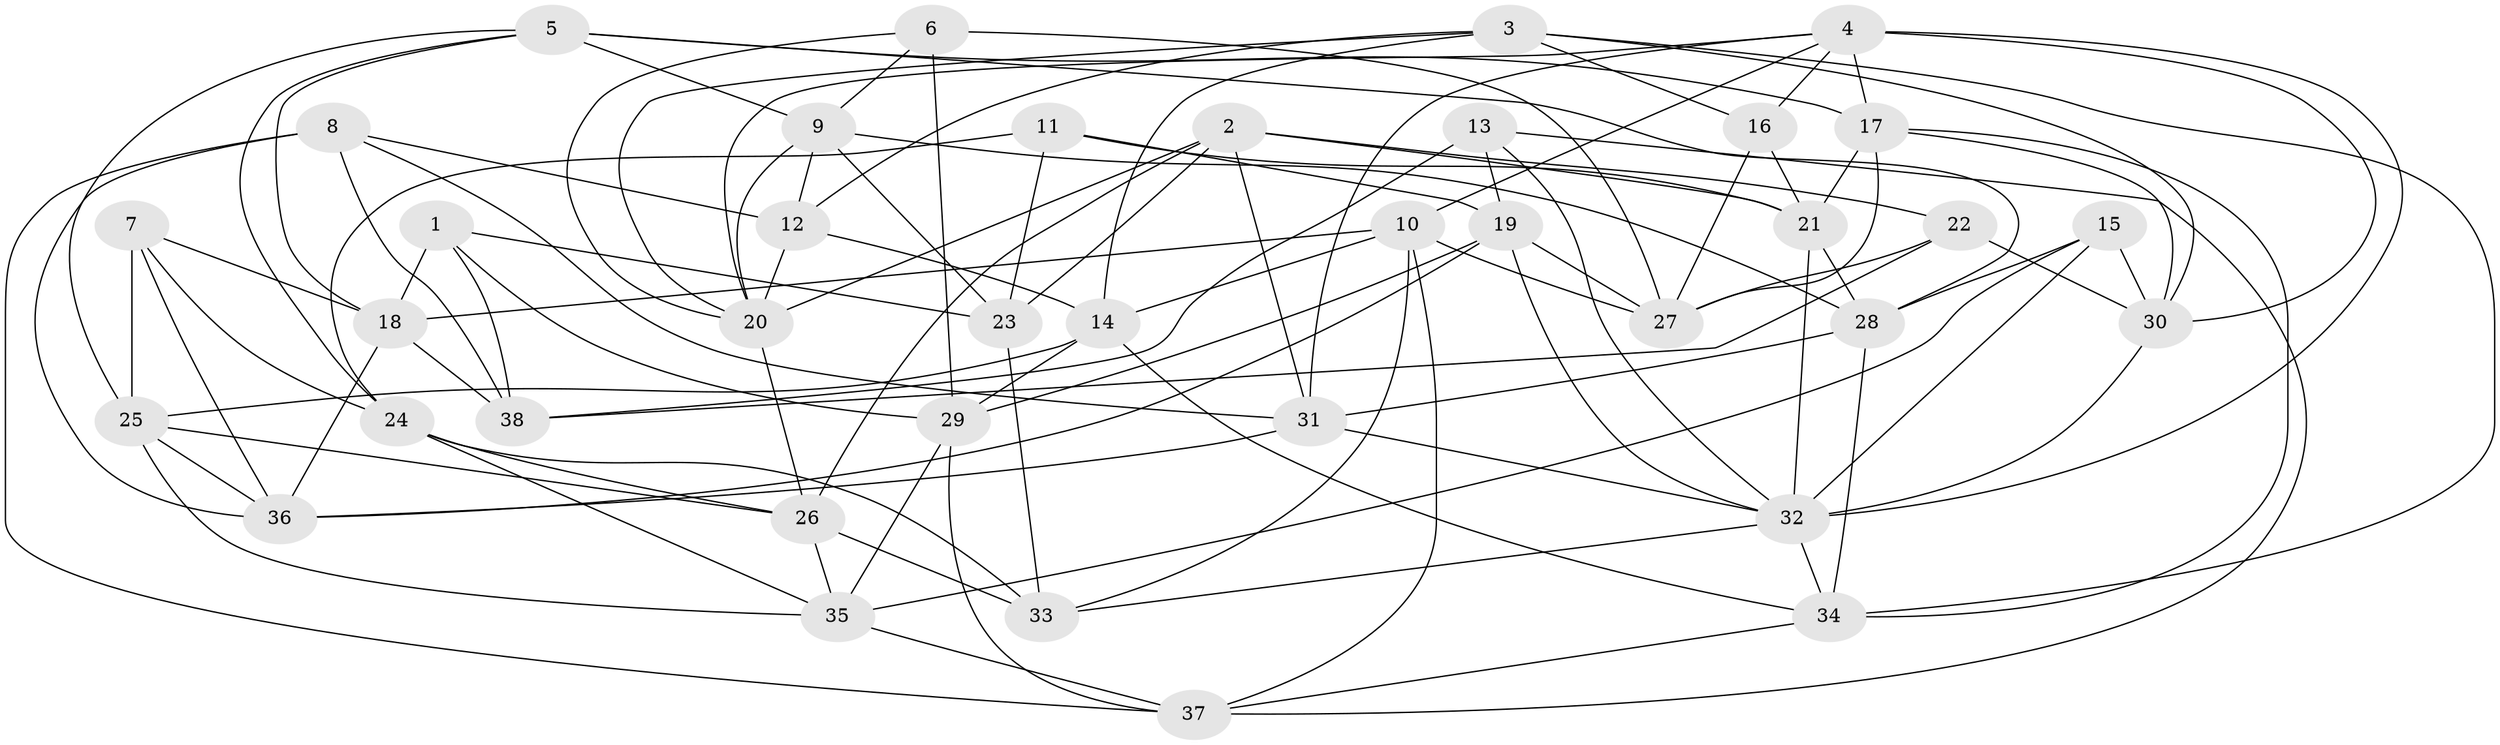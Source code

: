 // original degree distribution, {4: 1.0}
// Generated by graph-tools (version 1.1) at 2025/50/03/09/25 03:50:47]
// undirected, 38 vertices, 106 edges
graph export_dot {
graph [start="1"]
  node [color=gray90,style=filled];
  1;
  2;
  3;
  4;
  5;
  6;
  7;
  8;
  9;
  10;
  11;
  12;
  13;
  14;
  15;
  16;
  17;
  18;
  19;
  20;
  21;
  22;
  23;
  24;
  25;
  26;
  27;
  28;
  29;
  30;
  31;
  32;
  33;
  34;
  35;
  36;
  37;
  38;
  1 -- 18 [weight=1.0];
  1 -- 23 [weight=1.0];
  1 -- 29 [weight=1.0];
  1 -- 38 [weight=1.0];
  2 -- 20 [weight=1.0];
  2 -- 21 [weight=1.0];
  2 -- 22 [weight=1.0];
  2 -- 23 [weight=1.0];
  2 -- 26 [weight=1.0];
  2 -- 31 [weight=1.0];
  3 -- 12 [weight=1.0];
  3 -- 14 [weight=1.0];
  3 -- 16 [weight=1.0];
  3 -- 20 [weight=1.0];
  3 -- 30 [weight=1.0];
  3 -- 34 [weight=1.0];
  4 -- 10 [weight=1.0];
  4 -- 16 [weight=1.0];
  4 -- 17 [weight=1.0];
  4 -- 20 [weight=1.0];
  4 -- 30 [weight=1.0];
  4 -- 31 [weight=1.0];
  4 -- 32 [weight=2.0];
  5 -- 9 [weight=1.0];
  5 -- 17 [weight=1.0];
  5 -- 18 [weight=1.0];
  5 -- 24 [weight=1.0];
  5 -- 25 [weight=1.0];
  5 -- 28 [weight=1.0];
  6 -- 9 [weight=1.0];
  6 -- 20 [weight=1.0];
  6 -- 27 [weight=1.0];
  6 -- 29 [weight=1.0];
  7 -- 18 [weight=1.0];
  7 -- 24 [weight=1.0];
  7 -- 25 [weight=1.0];
  7 -- 36 [weight=1.0];
  8 -- 12 [weight=1.0];
  8 -- 31 [weight=1.0];
  8 -- 36 [weight=1.0];
  8 -- 37 [weight=1.0];
  8 -- 38 [weight=2.0];
  9 -- 12 [weight=1.0];
  9 -- 20 [weight=1.0];
  9 -- 23 [weight=1.0];
  9 -- 28 [weight=1.0];
  10 -- 14 [weight=1.0];
  10 -- 18 [weight=1.0];
  10 -- 27 [weight=1.0];
  10 -- 33 [weight=1.0];
  10 -- 37 [weight=1.0];
  11 -- 19 [weight=1.0];
  11 -- 21 [weight=1.0];
  11 -- 23 [weight=1.0];
  11 -- 24 [weight=1.0];
  12 -- 14 [weight=1.0];
  12 -- 20 [weight=2.0];
  13 -- 19 [weight=1.0];
  13 -- 32 [weight=1.0];
  13 -- 37 [weight=1.0];
  13 -- 38 [weight=1.0];
  14 -- 25 [weight=1.0];
  14 -- 29 [weight=1.0];
  14 -- 34 [weight=1.0];
  15 -- 28 [weight=1.0];
  15 -- 30 [weight=1.0];
  15 -- 32 [weight=1.0];
  15 -- 35 [weight=1.0];
  16 -- 21 [weight=1.0];
  16 -- 27 [weight=1.0];
  17 -- 21 [weight=1.0];
  17 -- 27 [weight=1.0];
  17 -- 30 [weight=1.0];
  17 -- 34 [weight=1.0];
  18 -- 36 [weight=1.0];
  18 -- 38 [weight=1.0];
  19 -- 27 [weight=1.0];
  19 -- 29 [weight=1.0];
  19 -- 32 [weight=1.0];
  19 -- 36 [weight=1.0];
  20 -- 26 [weight=1.0];
  21 -- 28 [weight=1.0];
  21 -- 32 [weight=1.0];
  22 -- 27 [weight=1.0];
  22 -- 30 [weight=1.0];
  22 -- 38 [weight=1.0];
  23 -- 33 [weight=2.0];
  24 -- 26 [weight=1.0];
  24 -- 33 [weight=1.0];
  24 -- 35 [weight=1.0];
  25 -- 26 [weight=1.0];
  25 -- 35 [weight=1.0];
  25 -- 36 [weight=1.0];
  26 -- 33 [weight=1.0];
  26 -- 35 [weight=1.0];
  28 -- 31 [weight=1.0];
  28 -- 34 [weight=1.0];
  29 -- 35 [weight=1.0];
  29 -- 37 [weight=1.0];
  30 -- 32 [weight=1.0];
  31 -- 32 [weight=1.0];
  31 -- 36 [weight=1.0];
  32 -- 33 [weight=1.0];
  32 -- 34 [weight=1.0];
  34 -- 37 [weight=1.0];
  35 -- 37 [weight=1.0];
}
